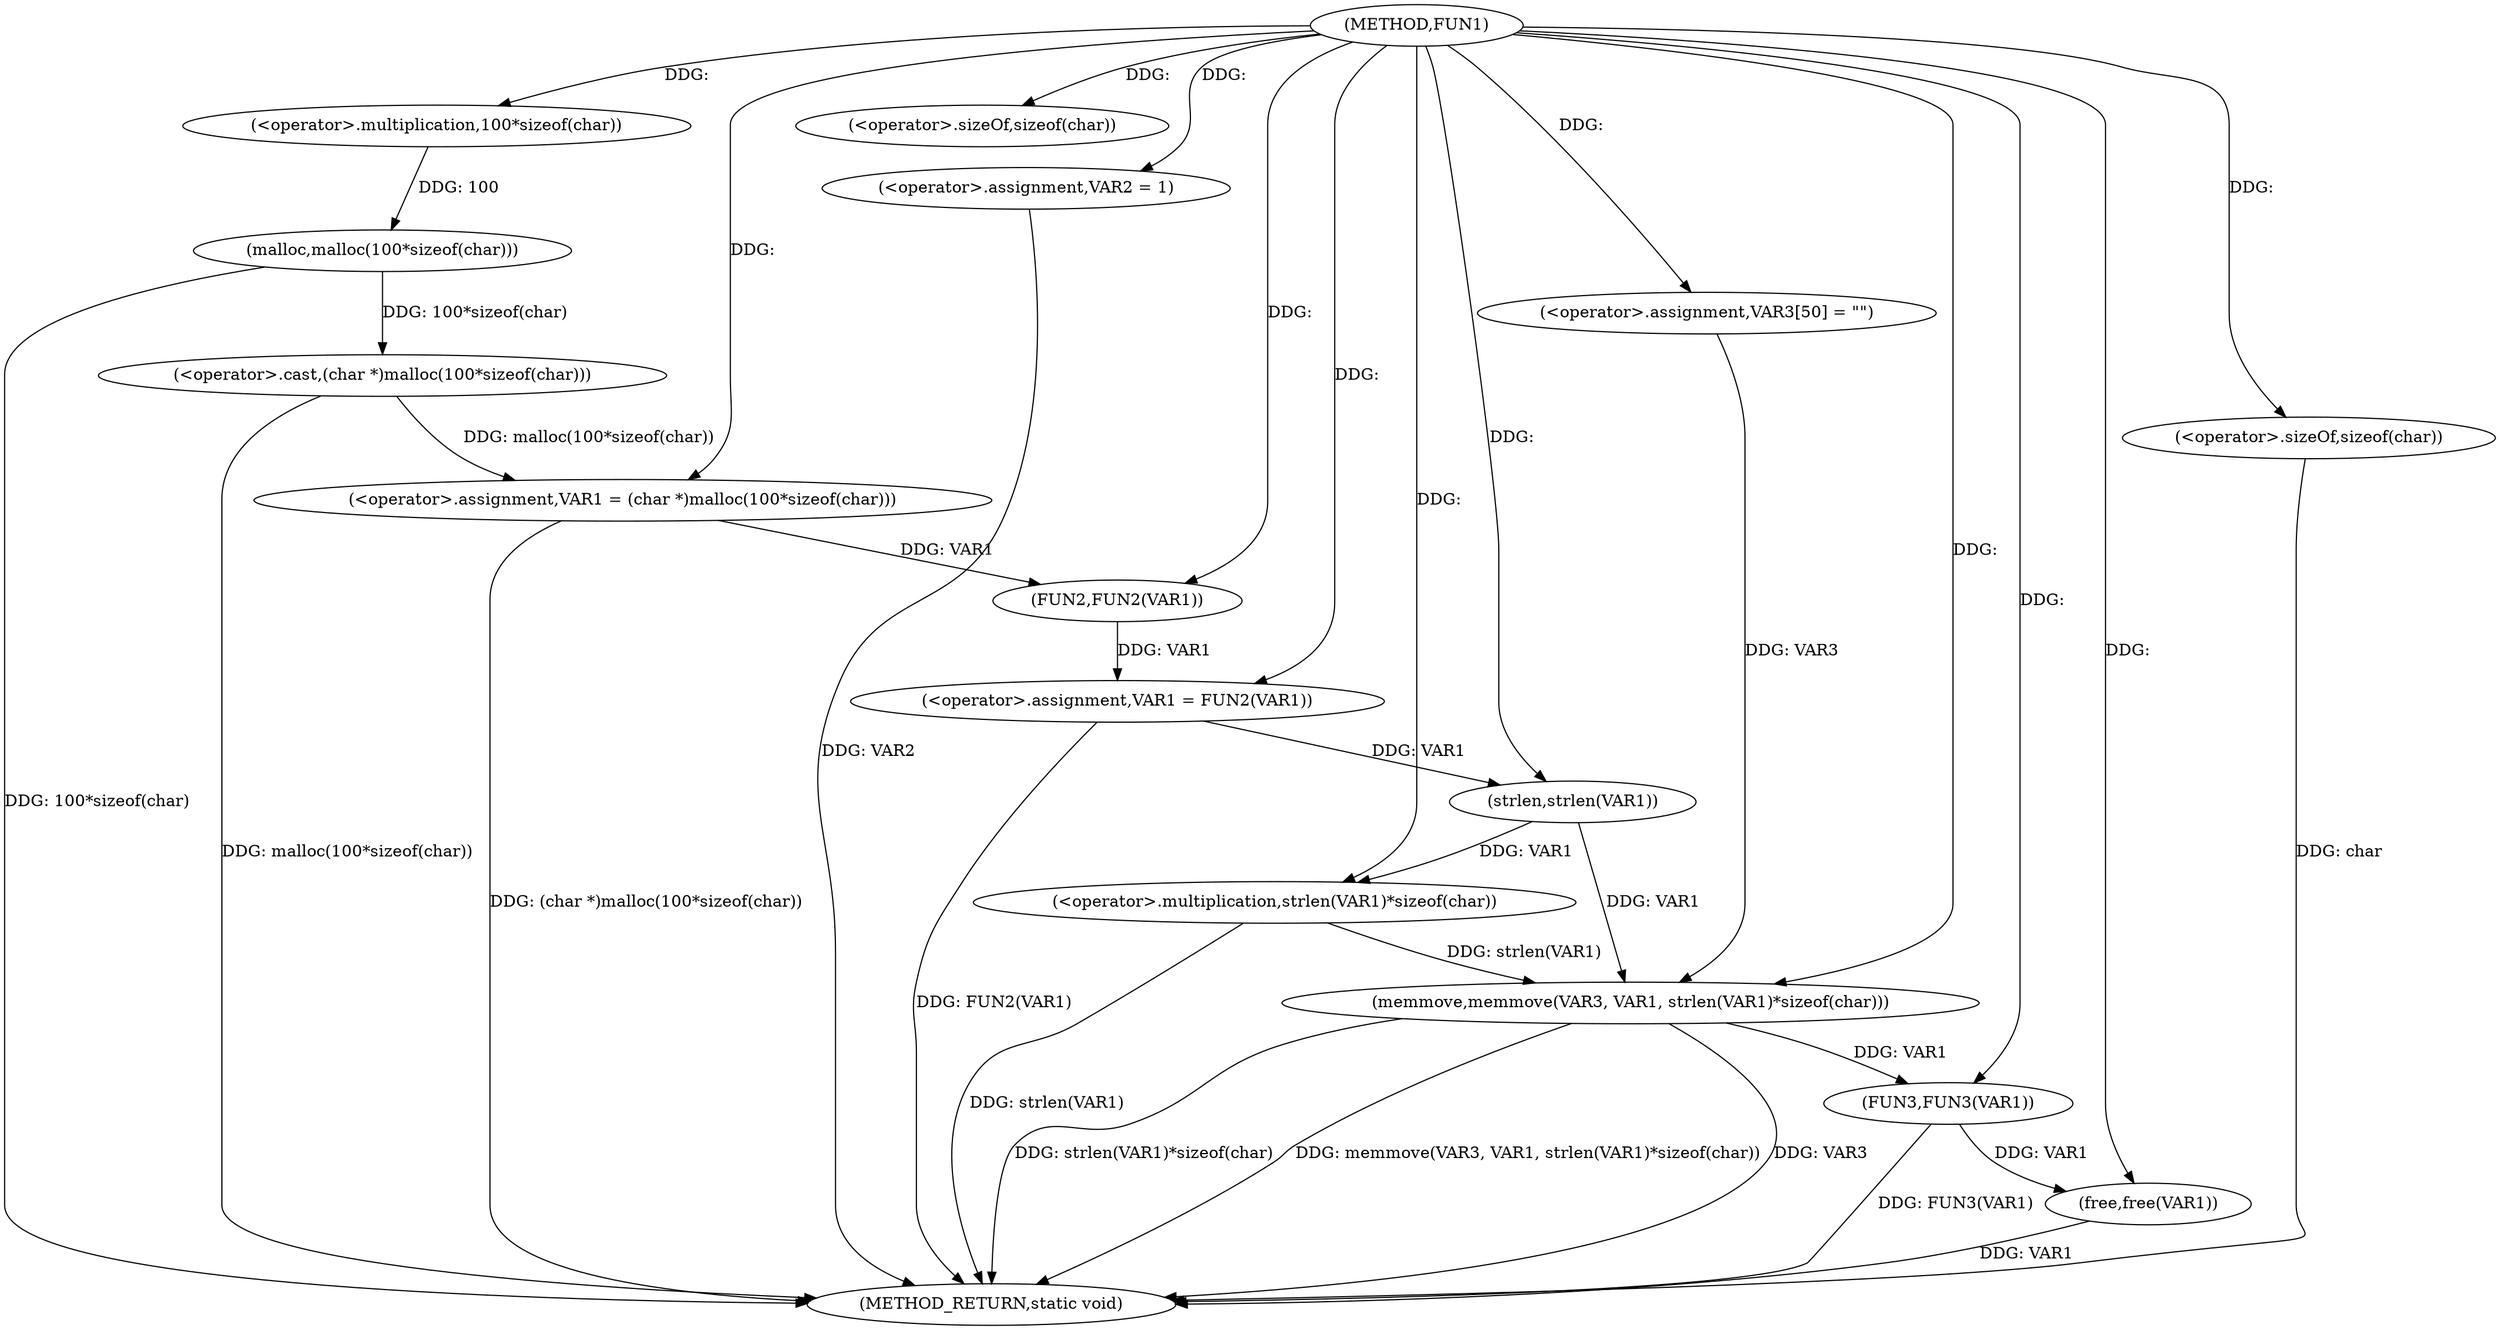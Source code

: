 digraph FUN1 {  
"1000100" [label = "(METHOD,FUN1)" ]
"1000136" [label = "(METHOD_RETURN,static void)" ]
"1000103" [label = "(<operator>.assignment,VAR1 = (char *)malloc(100*sizeof(char)))" ]
"1000105" [label = "(<operator>.cast,(char *)malloc(100*sizeof(char)))" ]
"1000107" [label = "(malloc,malloc(100*sizeof(char)))" ]
"1000108" [label = "(<operator>.multiplication,100*sizeof(char))" ]
"1000110" [label = "(<operator>.sizeOf,sizeof(char))" ]
"1000112" [label = "(<operator>.assignment,VAR2 = 1)" ]
"1000115" [label = "(<operator>.assignment,VAR1 = FUN2(VAR1))" ]
"1000117" [label = "(FUN2,FUN2(VAR1))" ]
"1000121" [label = "(<operator>.assignment,VAR3[50] = \"\")" ]
"1000124" [label = "(memmove,memmove(VAR3, VAR1, strlen(VAR1)*sizeof(char)))" ]
"1000127" [label = "(<operator>.multiplication,strlen(VAR1)*sizeof(char))" ]
"1000128" [label = "(strlen,strlen(VAR1))" ]
"1000130" [label = "(<operator>.sizeOf,sizeof(char))" ]
"1000132" [label = "(FUN3,FUN3(VAR1))" ]
"1000134" [label = "(free,free(VAR1))" ]
  "1000115" -> "1000136"  [ label = "DDG: FUN2(VAR1)"] 
  "1000124" -> "1000136"  [ label = "DDG: VAR3"] 
  "1000107" -> "1000136"  [ label = "DDG: 100*sizeof(char)"] 
  "1000105" -> "1000136"  [ label = "DDG: malloc(100*sizeof(char))"] 
  "1000103" -> "1000136"  [ label = "DDG: (char *)malloc(100*sizeof(char))"] 
  "1000132" -> "1000136"  [ label = "DDG: FUN3(VAR1)"] 
  "1000124" -> "1000136"  [ label = "DDG: strlen(VAR1)*sizeof(char)"] 
  "1000127" -> "1000136"  [ label = "DDG: strlen(VAR1)"] 
  "1000134" -> "1000136"  [ label = "DDG: VAR1"] 
  "1000112" -> "1000136"  [ label = "DDG: VAR2"] 
  "1000130" -> "1000136"  [ label = "DDG: char"] 
  "1000124" -> "1000136"  [ label = "DDG: memmove(VAR3, VAR1, strlen(VAR1)*sizeof(char))"] 
  "1000105" -> "1000103"  [ label = "DDG: malloc(100*sizeof(char))"] 
  "1000100" -> "1000103"  [ label = "DDG: "] 
  "1000107" -> "1000105"  [ label = "DDG: 100*sizeof(char)"] 
  "1000108" -> "1000107"  [ label = "DDG: 100"] 
  "1000100" -> "1000108"  [ label = "DDG: "] 
  "1000100" -> "1000110"  [ label = "DDG: "] 
  "1000100" -> "1000112"  [ label = "DDG: "] 
  "1000117" -> "1000115"  [ label = "DDG: VAR1"] 
  "1000100" -> "1000115"  [ label = "DDG: "] 
  "1000103" -> "1000117"  [ label = "DDG: VAR1"] 
  "1000100" -> "1000117"  [ label = "DDG: "] 
  "1000100" -> "1000121"  [ label = "DDG: "] 
  "1000121" -> "1000124"  [ label = "DDG: VAR3"] 
  "1000100" -> "1000124"  [ label = "DDG: "] 
  "1000128" -> "1000124"  [ label = "DDG: VAR1"] 
  "1000127" -> "1000124"  [ label = "DDG: strlen(VAR1)"] 
  "1000128" -> "1000127"  [ label = "DDG: VAR1"] 
  "1000115" -> "1000128"  [ label = "DDG: VAR1"] 
  "1000100" -> "1000128"  [ label = "DDG: "] 
  "1000100" -> "1000127"  [ label = "DDG: "] 
  "1000100" -> "1000130"  [ label = "DDG: "] 
  "1000124" -> "1000132"  [ label = "DDG: VAR1"] 
  "1000100" -> "1000132"  [ label = "DDG: "] 
  "1000132" -> "1000134"  [ label = "DDG: VAR1"] 
  "1000100" -> "1000134"  [ label = "DDG: "] 
}
